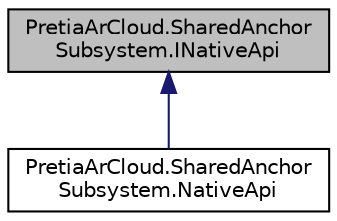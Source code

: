 digraph "PretiaArCloud.SharedAnchorSubsystem.INativeApi"
{
 // LATEX_PDF_SIZE
  edge [fontname="Helvetica",fontsize="10",labelfontname="Helvetica",labelfontsize="10"];
  node [fontname="Helvetica",fontsize="10",shape=record];
  Node1 [label="PretiaArCloud.SharedAnchor\lSubsystem.INativeApi",height=0.2,width=0.4,color="black", fillcolor="grey75", style="filled", fontcolor="black",tooltip=" "];
  Node1 -> Node2 [dir="back",color="midnightblue",fontsize="10",style="solid",fontname="Helvetica"];
  Node2 [label="PretiaArCloud.SharedAnchor\lSubsystem.NativeApi",height=0.2,width=0.4,color="black", fillcolor="white", style="filled",URL="$classPretiaArCloud_1_1SharedAnchorSubsystem_1_1NativeApi.html",tooltip=" "];
}

